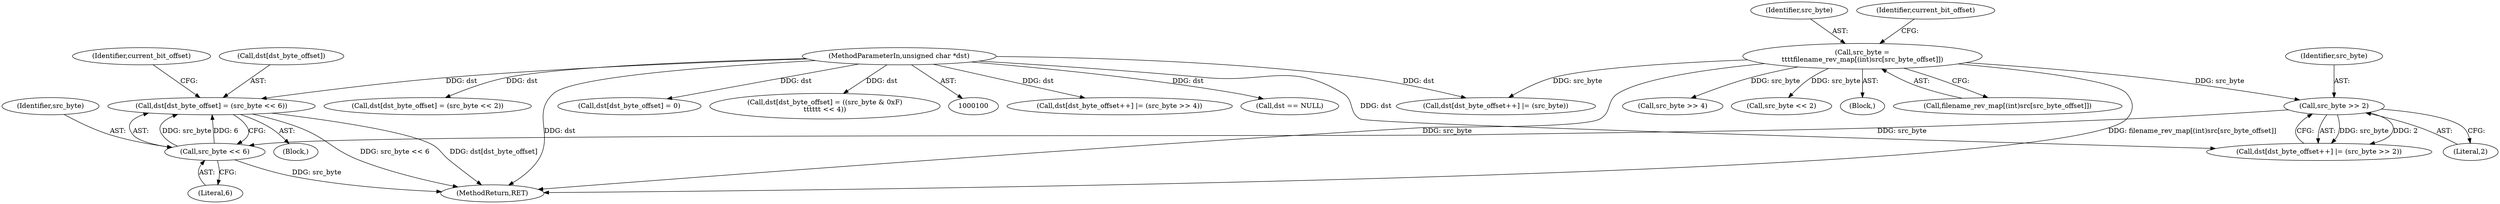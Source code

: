 digraph "0_linux_942080643bce061c3dd9d5718d3b745dcb39a8bc@array" {
"1000190" [label="(Call,dst[dst_byte_offset] = (src_byte << 6))"];
"1000194" [label="(Call,src_byte << 6)"];
"1000187" [label="(Call,src_byte >> 2)"];
"1000135" [label="(Call,src_byte =\n\t\t\t\tfilename_rev_map[(int)src[src_byte_offset]])"];
"1000101" [label="(MethodParameterIn,unsigned char *dst)"];
"1000225" [label="(MethodReturn,RET)"];
"1000191" [label="(Call,dst[dst_byte_offset])"];
"1000165" [label="(Call,src_byte >> 4)"];
"1000160" [label="(Call,dst[dst_byte_offset++] |= (src_byte >> 4))"];
"1000195" [label="(Identifier,src_byte)"];
"1000202" [label="(Call,dst[dst_byte_offset++] |= (src_byte))"];
"1000182" [label="(Call,dst[dst_byte_offset++] |= (src_byte >> 2))"];
"1000194" [label="(Call,src_byte << 6)"];
"1000198" [label="(Identifier,current_bit_offset)"];
"1000146" [label="(Block,)"];
"1000136" [label="(Identifier,src_byte)"];
"1000145" [label="(Identifier,current_bit_offset)"];
"1000152" [label="(Call,src_byte << 2)"];
"1000189" [label="(Literal,2)"];
"1000190" [label="(Call,dst[dst_byte_offset] = (src_byte << 6))"];
"1000188" [label="(Identifier,src_byte)"];
"1000187" [label="(Call,src_byte >> 2)"];
"1000119" [label="(Call,dst == NULL)"];
"1000148" [label="(Call,dst[dst_byte_offset] = (src_byte << 2))"];
"1000135" [label="(Call,src_byte =\n\t\t\t\tfilename_rev_map[(int)src[src_byte_offset]])"];
"1000208" [label="(Call,dst[dst_byte_offset] = 0)"];
"1000133" [label="(Block,)"];
"1000101" [label="(MethodParameterIn,unsigned char *dst)"];
"1000168" [label="(Call,dst[dst_byte_offset] = ((src_byte & 0xF)\n\t\t\t\t\t\t << 4))"];
"1000137" [label="(Call,filename_rev_map[(int)src[src_byte_offset]])"];
"1000196" [label="(Literal,6)"];
"1000190" -> "1000146"  [label="AST: "];
"1000190" -> "1000194"  [label="CFG: "];
"1000191" -> "1000190"  [label="AST: "];
"1000194" -> "1000190"  [label="AST: "];
"1000198" -> "1000190"  [label="CFG: "];
"1000190" -> "1000225"  [label="DDG: src_byte << 6"];
"1000190" -> "1000225"  [label="DDG: dst[dst_byte_offset]"];
"1000194" -> "1000190"  [label="DDG: src_byte"];
"1000194" -> "1000190"  [label="DDG: 6"];
"1000101" -> "1000190"  [label="DDG: dst"];
"1000194" -> "1000196"  [label="CFG: "];
"1000195" -> "1000194"  [label="AST: "];
"1000196" -> "1000194"  [label="AST: "];
"1000194" -> "1000225"  [label="DDG: src_byte"];
"1000187" -> "1000194"  [label="DDG: src_byte"];
"1000187" -> "1000182"  [label="AST: "];
"1000187" -> "1000189"  [label="CFG: "];
"1000188" -> "1000187"  [label="AST: "];
"1000189" -> "1000187"  [label="AST: "];
"1000182" -> "1000187"  [label="CFG: "];
"1000187" -> "1000182"  [label="DDG: src_byte"];
"1000187" -> "1000182"  [label="DDG: 2"];
"1000135" -> "1000187"  [label="DDG: src_byte"];
"1000135" -> "1000133"  [label="AST: "];
"1000135" -> "1000137"  [label="CFG: "];
"1000136" -> "1000135"  [label="AST: "];
"1000137" -> "1000135"  [label="AST: "];
"1000145" -> "1000135"  [label="CFG: "];
"1000135" -> "1000225"  [label="DDG: src_byte"];
"1000135" -> "1000225"  [label="DDG: filename_rev_map[(int)src[src_byte_offset]]"];
"1000135" -> "1000152"  [label="DDG: src_byte"];
"1000135" -> "1000165"  [label="DDG: src_byte"];
"1000135" -> "1000202"  [label="DDG: src_byte"];
"1000101" -> "1000100"  [label="AST: "];
"1000101" -> "1000225"  [label="DDG: dst"];
"1000101" -> "1000119"  [label="DDG: dst"];
"1000101" -> "1000148"  [label="DDG: dst"];
"1000101" -> "1000160"  [label="DDG: dst"];
"1000101" -> "1000168"  [label="DDG: dst"];
"1000101" -> "1000182"  [label="DDG: dst"];
"1000101" -> "1000202"  [label="DDG: dst"];
"1000101" -> "1000208"  [label="DDG: dst"];
}
